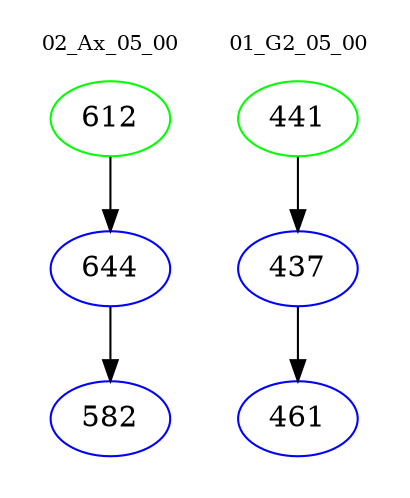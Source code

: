 digraph{
subgraph cluster_0 {
color = white
label = "02_Ax_05_00";
fontsize=10;
T0_612 [label="612", color="green"]
T0_612 -> T0_644 [color="black"]
T0_644 [label="644", color="blue"]
T0_644 -> T0_582 [color="black"]
T0_582 [label="582", color="blue"]
}
subgraph cluster_1 {
color = white
label = "01_G2_05_00";
fontsize=10;
T1_441 [label="441", color="green"]
T1_441 -> T1_437 [color="black"]
T1_437 [label="437", color="blue"]
T1_437 -> T1_461 [color="black"]
T1_461 [label="461", color="blue"]
}
}
